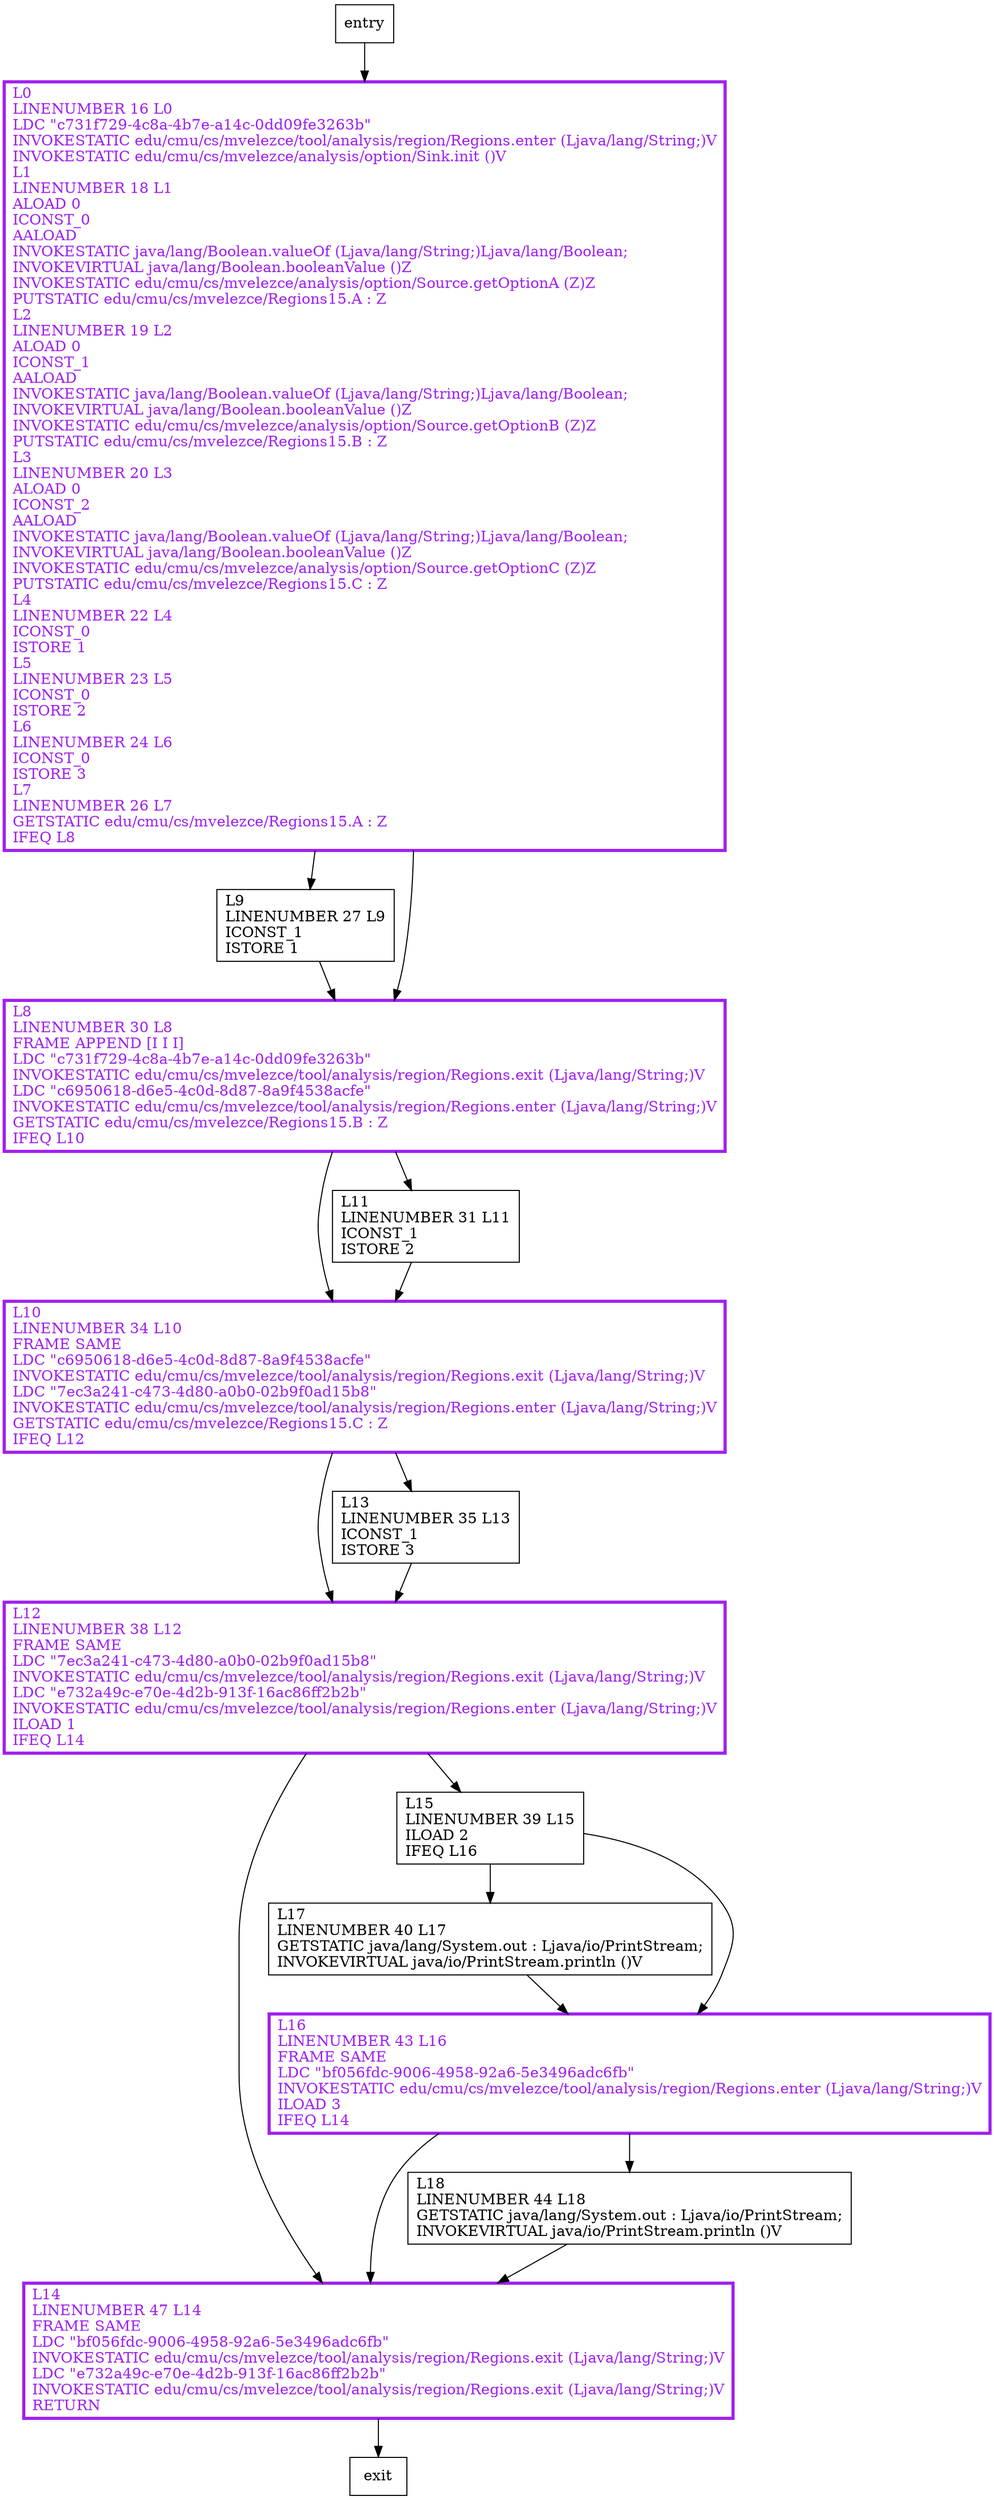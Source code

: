 digraph main {
node [shape=record];
1880230712 [label="L14\lLINENUMBER 47 L14\lFRAME SAME\lLDC \"bf056fdc-9006-4958-92a6-5e3496adc6fb\"\lINVOKESTATIC edu/cmu/cs/mvelezce/tool/analysis/region/Regions.exit (Ljava/lang/String;)V\lLDC \"e732a49c-e70e-4d2b-913f-16ac86ff2b2b\"\lINVOKESTATIC edu/cmu/cs/mvelezce/tool/analysis/region/Regions.exit (Ljava/lang/String;)V\lRETURN\l"];
897453098 [label="L17\lLINENUMBER 40 L17\lGETSTATIC java/lang/System.out : Ljava/io/PrintStream;\lINVOKEVIRTUAL java/io/PrintStream.println ()V\l"];
1036945882 [label="L9\lLINENUMBER 27 L9\lICONST_1\lISTORE 1\l"];
852591665 [label="L15\lLINENUMBER 39 L15\lILOAD 2\lIFEQ L16\l"];
770291796 [label="L12\lLINENUMBER 38 L12\lFRAME SAME\lLDC \"7ec3a241-c473-4d80-a0b0-02b9f0ad15b8\"\lINVOKESTATIC edu/cmu/cs/mvelezce/tool/analysis/region/Regions.exit (Ljava/lang/String;)V\lLDC \"e732a49c-e70e-4d2b-913f-16ac86ff2b2b\"\lINVOKESTATIC edu/cmu/cs/mvelezce/tool/analysis/region/Regions.enter (Ljava/lang/String;)V\lILOAD 1\lIFEQ L14\l"];
1120591251 [label="L10\lLINENUMBER 34 L10\lFRAME SAME\lLDC \"c6950618-d6e5-4c0d-8d87-8a9f4538acfe\"\lINVOKESTATIC edu/cmu/cs/mvelezce/tool/analysis/region/Regions.exit (Ljava/lang/String;)V\lLDC \"7ec3a241-c473-4d80-a0b0-02b9f0ad15b8\"\lINVOKESTATIC edu/cmu/cs/mvelezce/tool/analysis/region/Regions.enter (Ljava/lang/String;)V\lGETSTATIC edu/cmu/cs/mvelezce/Regions15.C : Z\lIFEQ L12\l"];
1679848554 [label="L13\lLINENUMBER 35 L13\lICONST_1\lISTORE 3\l"];
898271335 [label="L8\lLINENUMBER 30 L8\lFRAME APPEND [I I I]\lLDC \"c731f729-4c8a-4b7e-a14c-0dd09fe3263b\"\lINVOKESTATIC edu/cmu/cs/mvelezce/tool/analysis/region/Regions.exit (Ljava/lang/String;)V\lLDC \"c6950618-d6e5-4c0d-8d87-8a9f4538acfe\"\lINVOKESTATIC edu/cmu/cs/mvelezce/tool/analysis/region/Regions.enter (Ljava/lang/String;)V\lGETSTATIC edu/cmu/cs/mvelezce/Regions15.B : Z\lIFEQ L10\l"];
1431673462 [label="L18\lLINENUMBER 44 L18\lGETSTATIC java/lang/System.out : Ljava/io/PrintStream;\lINVOKEVIRTUAL java/io/PrintStream.println ()V\l"];
344150217 [label="L0\lLINENUMBER 16 L0\lLDC \"c731f729-4c8a-4b7e-a14c-0dd09fe3263b\"\lINVOKESTATIC edu/cmu/cs/mvelezce/tool/analysis/region/Regions.enter (Ljava/lang/String;)V\lINVOKESTATIC edu/cmu/cs/mvelezce/analysis/option/Sink.init ()V\lL1\lLINENUMBER 18 L1\lALOAD 0\lICONST_0\lAALOAD\lINVOKESTATIC java/lang/Boolean.valueOf (Ljava/lang/String;)Ljava/lang/Boolean;\lINVOKEVIRTUAL java/lang/Boolean.booleanValue ()Z\lINVOKESTATIC edu/cmu/cs/mvelezce/analysis/option/Source.getOptionA (Z)Z\lPUTSTATIC edu/cmu/cs/mvelezce/Regions15.A : Z\lL2\lLINENUMBER 19 L2\lALOAD 0\lICONST_1\lAALOAD\lINVOKESTATIC java/lang/Boolean.valueOf (Ljava/lang/String;)Ljava/lang/Boolean;\lINVOKEVIRTUAL java/lang/Boolean.booleanValue ()Z\lINVOKESTATIC edu/cmu/cs/mvelezce/analysis/option/Source.getOptionB (Z)Z\lPUTSTATIC edu/cmu/cs/mvelezce/Regions15.B : Z\lL3\lLINENUMBER 20 L3\lALOAD 0\lICONST_2\lAALOAD\lINVOKESTATIC java/lang/Boolean.valueOf (Ljava/lang/String;)Ljava/lang/Boolean;\lINVOKEVIRTUAL java/lang/Boolean.booleanValue ()Z\lINVOKESTATIC edu/cmu/cs/mvelezce/analysis/option/Source.getOptionC (Z)Z\lPUTSTATIC edu/cmu/cs/mvelezce/Regions15.C : Z\lL4\lLINENUMBER 22 L4\lICONST_0\lISTORE 1\lL5\lLINENUMBER 23 L5\lICONST_0\lISTORE 2\lL6\lLINENUMBER 24 L6\lICONST_0\lISTORE 3\lL7\lLINENUMBER 26 L7\lGETSTATIC edu/cmu/cs/mvelezce/Regions15.A : Z\lIFEQ L8\l"];
1287768091 [label="L11\lLINENUMBER 31 L11\lICONST_1\lISTORE 2\l"];
1377476903 [label="L16\lLINENUMBER 43 L16\lFRAME SAME\lLDC \"bf056fdc-9006-4958-92a6-5e3496adc6fb\"\lINVOKESTATIC edu/cmu/cs/mvelezce/tool/analysis/region/Regions.enter (Ljava/lang/String;)V\lILOAD 3\lIFEQ L14\l"];
entry;
exit;
1880230712 -> exit;
897453098 -> 1377476903;
852591665 -> 897453098;
852591665 -> 1377476903;
1120591251 -> 770291796;
1120591251 -> 1679848554;
898271335 -> 1120591251;
898271335 -> 1287768091;
1377476903 -> 1880230712;
1377476903 -> 1431673462;
entry -> 344150217;
1036945882 -> 898271335;
770291796 -> 1880230712;
770291796 -> 852591665;
1679848554 -> 770291796;
1431673462 -> 1880230712;
344150217 -> 1036945882;
344150217 -> 898271335;
1287768091 -> 1120591251;
1880230712[fontcolor="purple", penwidth=3, color="purple"];
770291796[fontcolor="purple", penwidth=3, color="purple"];
1120591251[fontcolor="purple", penwidth=3, color="purple"];
898271335[fontcolor="purple", penwidth=3, color="purple"];
344150217[fontcolor="purple", penwidth=3, color="purple"];
1377476903[fontcolor="purple", penwidth=3, color="purple"];
}
